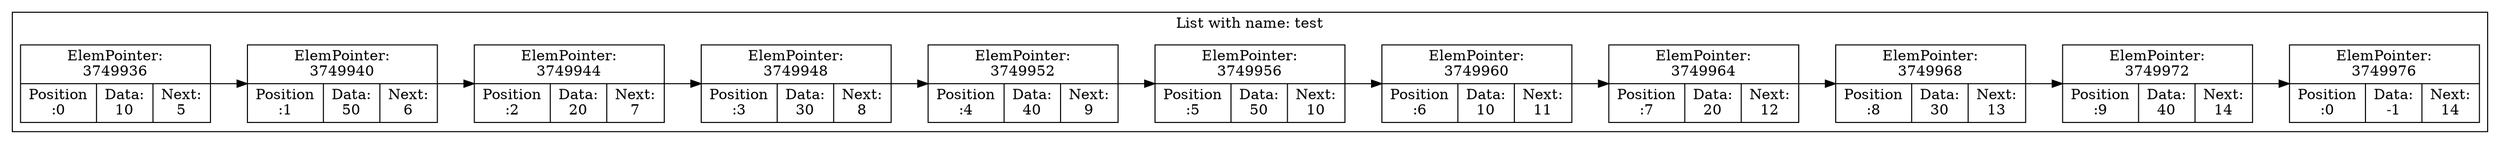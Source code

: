 digraph G{
rankdir=LR;
subgraph clusterlist {
0 [shape=record, label="ElemPointer:\n3749936 | {Position\n:0 | Data:\n10 | Next:\n5}"];
1 [shape=record, label="ElemPointer:\n3749940 | {Position\n:50 | Data:\n6 | Next:\n5}"];
0->1
1 [shape=record, label="ElemPointer:\n3749940 | {Position\n:1 | Data:\n50 | Next:\n6}"];
2 [shape=record, label="ElemPointer:\n3749944 | {Position\n:20 | Data:\n7 | Next:\n6}"];
1->2
2 [shape=record, label="ElemPointer:\n3749944 | {Position\n:2 | Data:\n20 | Next:\n7}"];
3 [shape=record, label="ElemPointer:\n3749948 | {Position\n:30 | Data:\n8 | Next:\n7}"];
2->3
3 [shape=record, label="ElemPointer:\n3749948 | {Position\n:3 | Data:\n30 | Next:\n8}"];
4 [shape=record, label="ElemPointer:\n3749952 | {Position\n:40 | Data:\n9 | Next:\n8}"];
3->4
4 [shape=record, label="ElemPointer:\n3749952 | {Position\n:4 | Data:\n40 | Next:\n9}"];
5 [shape=record, label="ElemPointer:\n3749956 | {Position\n:50 | Data:\n10 | Next:\n9}"];
4->5
5 [shape=record, label="ElemPointer:\n3749956 | {Position\n:5 | Data:\n50 | Next:\n10}"];
6 [shape=record, label="ElemPointer:\n3749960 | {Position\n:10 | Data:\n11 | Next:\n10}"];
5->6
6 [shape=record, label="ElemPointer:\n3749960 | {Position\n:6 | Data:\n10 | Next:\n11}"];
7 [shape=record, label="ElemPointer:\n3749964 | {Position\n:20 | Data:\n12 | Next:\n11}"];
6->7
7 [shape=record, label="ElemPointer:\n3749964 | {Position\n:7 | Data:\n20 | Next:\n12}"];
8 [shape=record, label="ElemPointer:\n3749968 | {Position\n:30 | Data:\n13 | Next:\n12}"];
7->8
8 [shape=record, label="ElemPointer:\n3749968 | {Position\n:8 | Data:\n30 | Next:\n13}"];
9 [shape=record, label="ElemPointer:\n3749972 | {Position\n:40 | Data:\n14 | Next:\n13}"];
8->9
9 [shape=record, label="ElemPointer:\n3749972 | {Position\n:9 | Data:\n40 | Next:\n14}"];
10 [shape=record, label="ElemPointer:\n3749976 | {Position\n:0 | Data:\n-1 | Next:\n14}"];
9->10
label = "List with name: test"}
}
